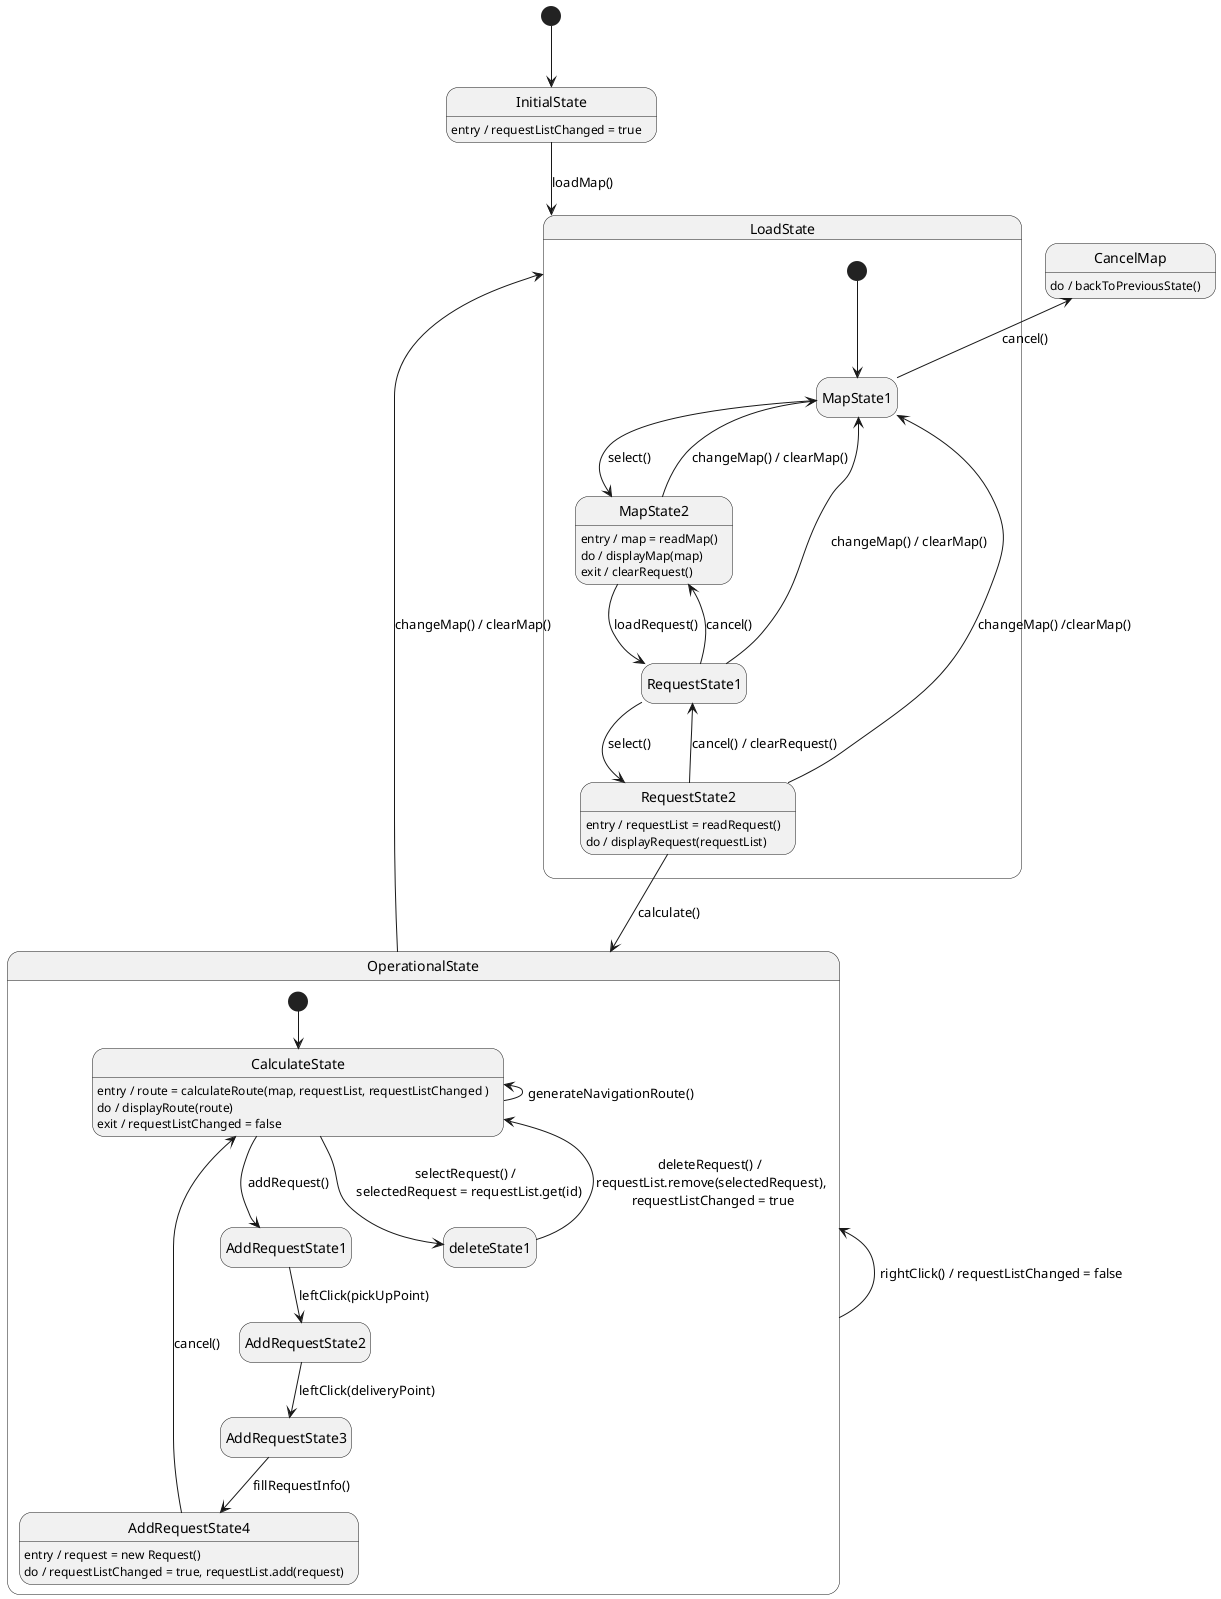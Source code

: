 @startuml
hide empty description

[*] -down-> InitialState
InitialState -down-> LoadState : loadMap()

InitialState : entry / requestListChanged = true

state CancelMap
CancelMap : do / backToPreviousState()

state LoadState {
    [*] -down-> MapState1
'    MapState1 : entry / isLoaded = isLoaded()

    MapState1 -right-> MapState2 : select()
    MapState1 -up-> CancelMap : cancel()
    MapState2 : entry / map = readMap()

    MapState2 : do / displayMap(map)
    MapState2 : exit / clearRequest()

    MapState2 -up-> MapState1 : changeMap() / clearMap()

    MapState2 -down-> RequestState1 : loadRequest()
    RequestState1 -down-> RequestState2 : select()
    RequestState1 -up-> MapState2 : cancel()
    RequestState2 -up-> RequestState1 : cancel() / clearRequest()

    RequestState1 -left-> MapState1 : changeMap() / clearMap()
    RequestState2 -left-> MapState1 : changeMap() /clearMap()

    RequestState2 : entry / requestList = readRequest()
    RequestState2 : do / displayRequest(requestList)
}

'CancelMap -up-> InitialState : [ !isLoaded ]
'CancelMap -left-> MapState2 : [ isLoaded ]

RequestState2 -down-> OperationalState : calculate()

OperationalState -up-> OperationalState : rightClick() / requestListChanged = false
OperationalState -up-> LoadState : changeMap() / clearMap()
state OperationalState {
    [*] -down-> CalculateState
    CalculateState : entry / route = calculateRoute(map, requestList, requestListChanged )
    CalculateState : do / displayRoute(route)
    CalculateState : exit / requestListChanged = false

    CalculateState -down-> AddRequestState1 : addRequest()
    AddRequestState1 -down-> AddRequestState2 : leftClick(pickUpPoint)
    AddRequestState2 -down-> AddRequestState3 : leftClick(deliveryPoint)
    AddRequestState3 -down-> AddRequestState4 : fillRequestInfo()
    AddRequestState4 : entry / request = new Request()
    AddRequestState4 : do / requestListChanged = true, requestList.add(request)
    AddRequestState4 -left->CalculateState : cancel()

    CalculateState -down-> deleteState1 : selectRequest() / \n selectedRequest = requestList.get(id)
    deleteState1 -up-> CalculateState : deleteRequest() / \n requestList.remove(selectedRequest), \n requestListChanged = true

    CalculateState -up-> CalculateState : generateNavigationRoute()
}
@enduml
